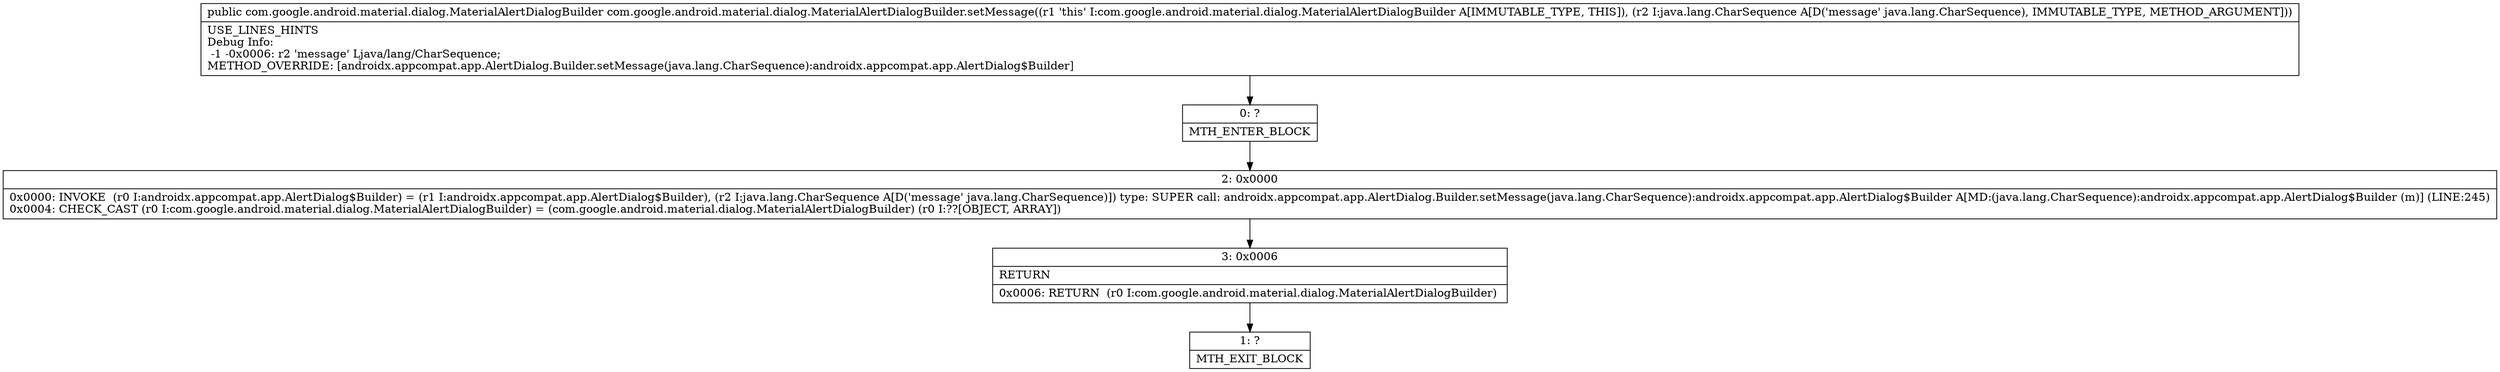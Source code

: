 digraph "CFG forcom.google.android.material.dialog.MaterialAlertDialogBuilder.setMessage(Ljava\/lang\/CharSequence;)Lcom\/google\/android\/material\/dialog\/MaterialAlertDialogBuilder;" {
Node_0 [shape=record,label="{0\:\ ?|MTH_ENTER_BLOCK\l}"];
Node_2 [shape=record,label="{2\:\ 0x0000|0x0000: INVOKE  (r0 I:androidx.appcompat.app.AlertDialog$Builder) = (r1 I:androidx.appcompat.app.AlertDialog$Builder), (r2 I:java.lang.CharSequence A[D('message' java.lang.CharSequence)]) type: SUPER call: androidx.appcompat.app.AlertDialog.Builder.setMessage(java.lang.CharSequence):androidx.appcompat.app.AlertDialog$Builder A[MD:(java.lang.CharSequence):androidx.appcompat.app.AlertDialog$Builder (m)] (LINE:245)\l0x0004: CHECK_CAST (r0 I:com.google.android.material.dialog.MaterialAlertDialogBuilder) = (com.google.android.material.dialog.MaterialAlertDialogBuilder) (r0 I:??[OBJECT, ARRAY]) \l}"];
Node_3 [shape=record,label="{3\:\ 0x0006|RETURN\l|0x0006: RETURN  (r0 I:com.google.android.material.dialog.MaterialAlertDialogBuilder) \l}"];
Node_1 [shape=record,label="{1\:\ ?|MTH_EXIT_BLOCK\l}"];
MethodNode[shape=record,label="{public com.google.android.material.dialog.MaterialAlertDialogBuilder com.google.android.material.dialog.MaterialAlertDialogBuilder.setMessage((r1 'this' I:com.google.android.material.dialog.MaterialAlertDialogBuilder A[IMMUTABLE_TYPE, THIS]), (r2 I:java.lang.CharSequence A[D('message' java.lang.CharSequence), IMMUTABLE_TYPE, METHOD_ARGUMENT]))  | USE_LINES_HINTS\lDebug Info:\l  \-1 \-0x0006: r2 'message' Ljava\/lang\/CharSequence;\lMETHOD_OVERRIDE: [androidx.appcompat.app.AlertDialog.Builder.setMessage(java.lang.CharSequence):androidx.appcompat.app.AlertDialog$Builder]\l}"];
MethodNode -> Node_0;Node_0 -> Node_2;
Node_2 -> Node_3;
Node_3 -> Node_1;
}

